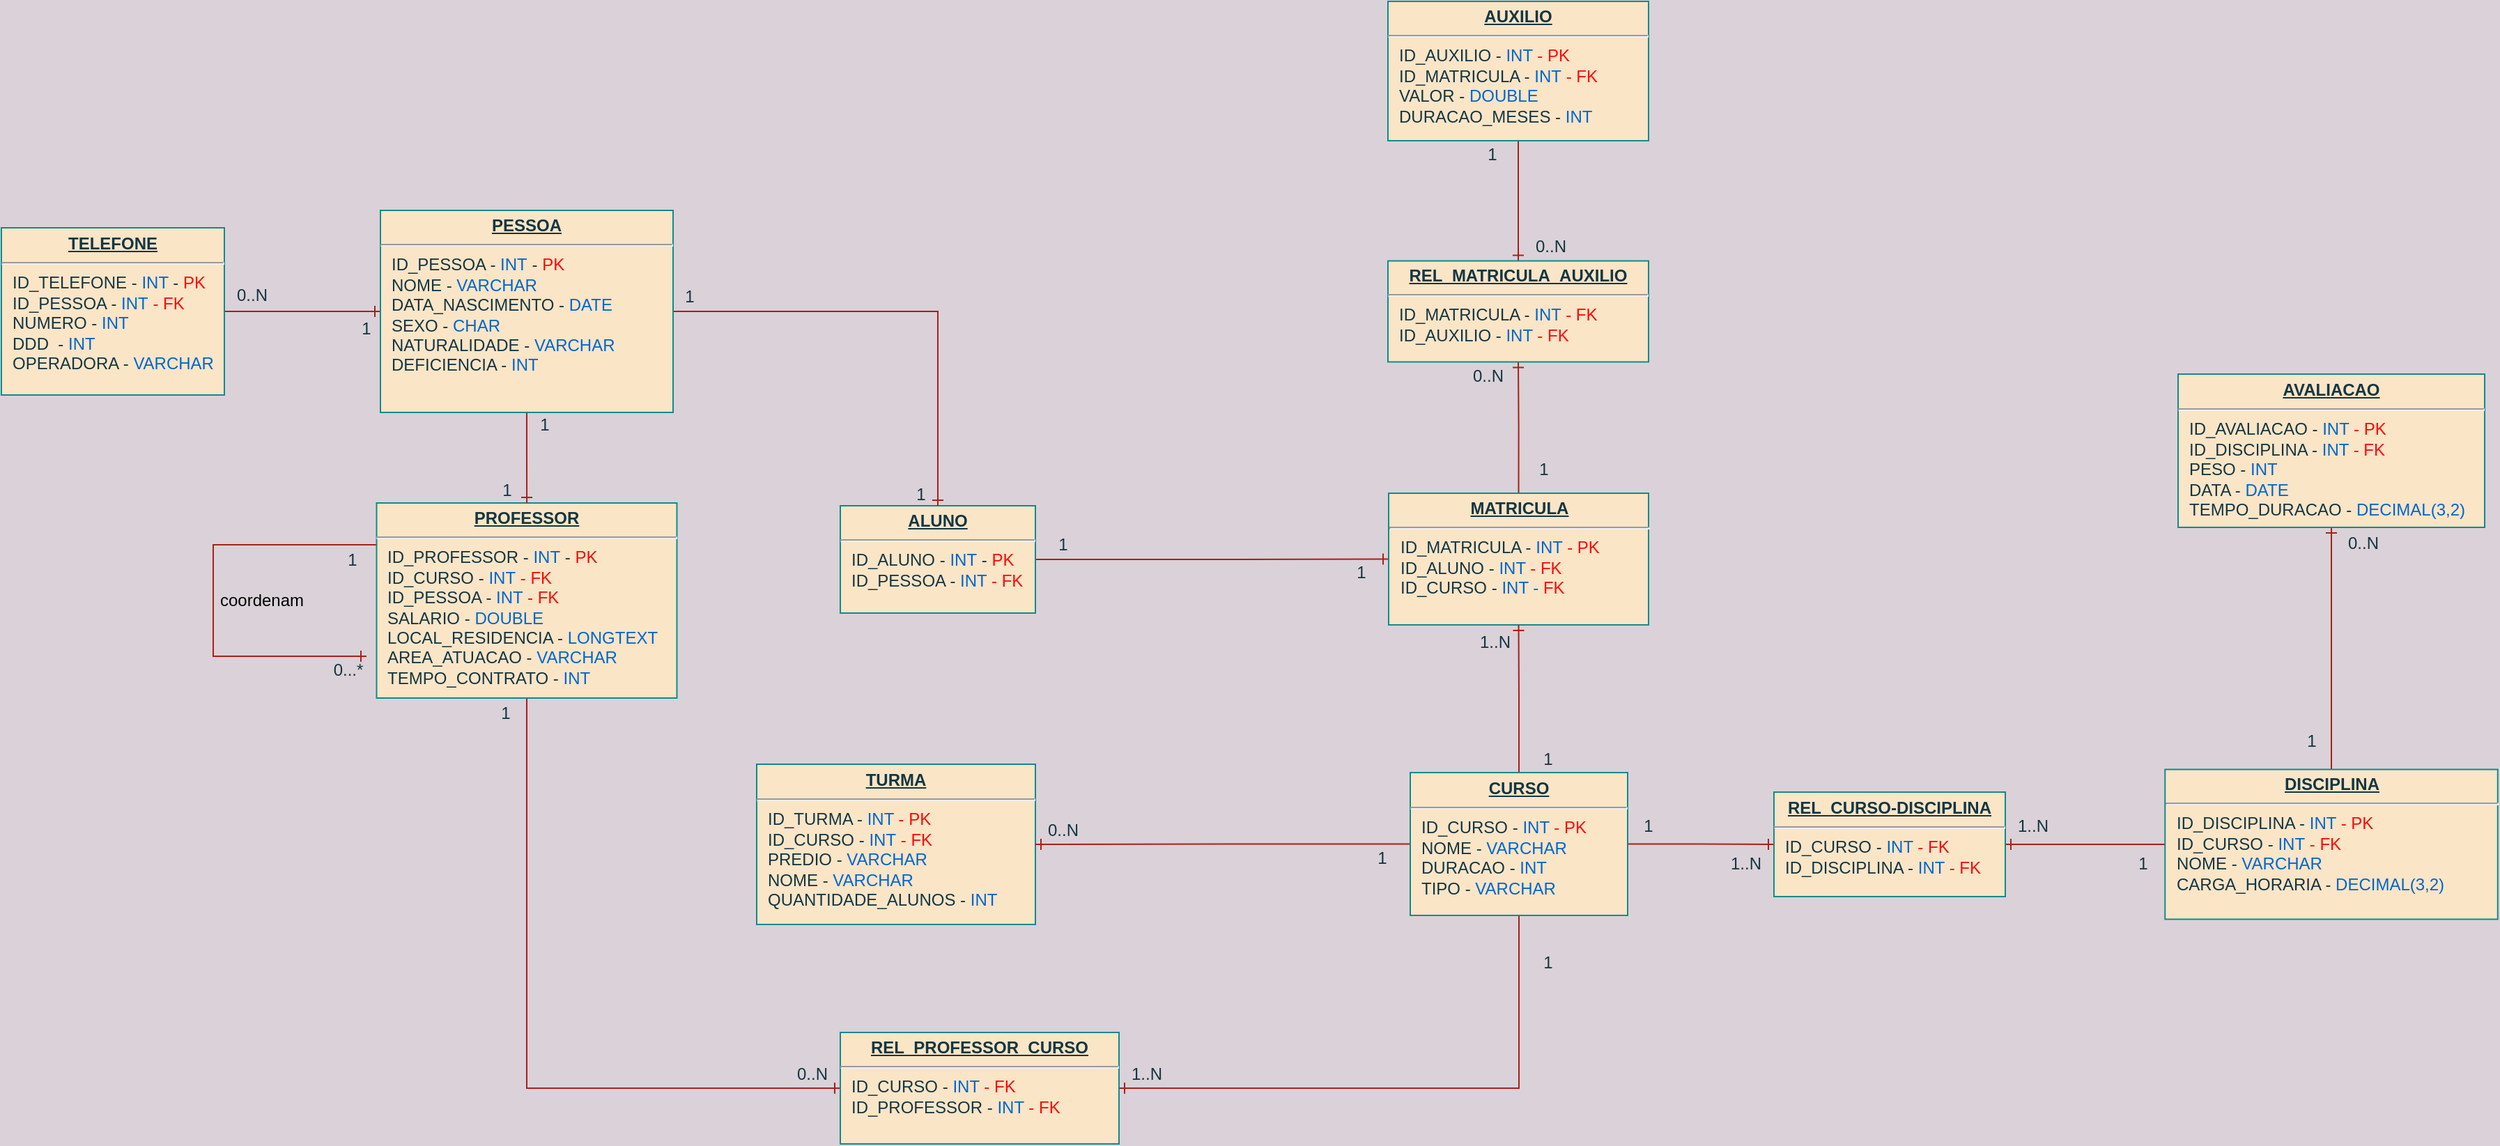 <mxfile version="13.6.2" type="github">
  <diagram name="Page-1" id="a7904f86-f2b4-8e86-fa97-74104820619b">
    <mxGraphModel dx="2652" dy="1719" grid="1" gridSize="10" guides="1" tooltips="1" connect="1" arrows="1" fold="1" page="1" pageScale="1" pageWidth="1100" pageHeight="850" background="#DAD2D8" math="0" shadow="0">
      <root>
        <mxCell id="0" />
        <mxCell id="1" parent="0" />
        <mxCell id="0Q8-2HvOV_y8AgUFKGR--30" style="edgeStyle=orthogonalEdgeStyle;curved=0;rounded=1;sketch=0;orthogonalLoop=1;jettySize=auto;html=1;exitX=0.5;exitY=0;exitDx=0;exitDy=0;entryX=0.5;entryY=1;entryDx=0;entryDy=0;endArrow=ERone;endFill=0;fillColor=#FAE5C7;fontColor=#143642;strokeColor=#A8201A;" parent="1" source="24794b860abc3c2d-1" target="24794b860abc3c2d-16" edge="1">
          <mxGeometry relative="1" as="geometry" />
        </mxCell>
        <mxCell id="S_LcXsX2VpYM0Fpv0HbS-19" style="edgeStyle=orthogonalEdgeStyle;rounded=0;orthogonalLoop=1;jettySize=auto;html=1;exitX=0;exitY=0.5;exitDx=0;exitDy=0;endArrow=ERone;endFill=0;fillColor=#f8cecc;strokeColor=#A8201A;" edge="1" parent="1" source="24794b860abc3c2d-1" target="S_LcXsX2VpYM0Fpv0HbS-16">
          <mxGeometry relative="1" as="geometry" />
        </mxCell>
        <mxCell id="24794b860abc3c2d-1" value="&lt;p style=&quot;margin: 0px ; margin-top: 4px ; text-align: center ; text-decoration: underline&quot;&gt;&lt;b&gt;DISCIPLINA&lt;/b&gt;&lt;/p&gt;&lt;hr&gt;&lt;p style=&quot;margin: 0px ; margin-left: 8px&quot;&gt;ID_DISCIPLINA -&amp;nbsp;&lt;font color=&quot;#0066cc&quot;&gt;INT&lt;/font&gt;&lt;font color=&quot;#ff0808&quot;&gt; - PK&lt;/font&gt;&lt;br&gt;&lt;/p&gt;&lt;p style=&quot;margin: 0px ; margin-left: 8px&quot;&gt;ID_CURSO -&amp;nbsp;&lt;font color=&quot;#0066cc&quot;&gt;INT&amp;nbsp;&lt;/font&gt;&lt;font color=&quot;#ff0808&quot;&gt;- FK&lt;/font&gt;&lt;font color=&quot;#ff0808&quot;&gt;&lt;br&gt;&lt;/font&gt;&lt;/p&gt;&lt;p style=&quot;margin: 0px ; margin-left: 8px&quot;&gt;NOME - &lt;font color=&quot;#0066cc&quot;&gt;VARCHAR&lt;/font&gt;&lt;/p&gt;&lt;p style=&quot;margin: 0px ; margin-left: 8px&quot;&gt;CARGA_HORARIA - &lt;font color=&quot;#0066cc&quot;&gt;DECIMAL(3,2)&lt;/font&gt;&lt;/p&gt;&lt;p style=&quot;margin: 0px ; margin-left: 8px&quot;&gt;&lt;br&gt;&lt;/p&gt;&lt;p style=&quot;margin: 0px ; margin-left: 8px&quot;&gt;&lt;br&gt;&lt;/p&gt;" style="verticalAlign=top;align=left;overflow=fill;fontSize=12;fontFamily=Helvetica;html=1;rounded=0;shadow=0;comic=0;labelBackgroundColor=none;strokeWidth=1;fillColor=#FAE5C7;strokeColor=#0F8B8D;fontColor=#143642;" parent="1" vertex="1">
          <mxGeometry x="1310.63" y="351.25" width="238.75" height="107.5" as="geometry" />
        </mxCell>
        <mxCell id="24794b860abc3c2d-16" value="&lt;p style=&quot;margin: 0px ; margin-top: 4px ; text-align: center ; text-decoration: underline&quot;&gt;&lt;b&gt;AVALIACAO&lt;/b&gt;&lt;/p&gt;&lt;hr&gt;&lt;p style=&quot;margin: 0px ; margin-left: 8px&quot;&gt;ID_AVALIACAO - &lt;font color=&quot;#0066cc&quot;&gt;INT &lt;/font&gt;&lt;font color=&quot;#ff0808&quot;&gt;- PK&lt;/font&gt;&lt;/p&gt;&lt;p style=&quot;margin: 0px ; margin-left: 8px&quot;&gt;ID_DISCIPLINA -&amp;nbsp;&lt;font color=&quot;#0066cc&quot;&gt;INT &lt;/font&gt;&lt;font color=&quot;#ff0808&quot;&gt;- FK&lt;/font&gt;&lt;br&gt;&lt;/p&gt;&lt;p style=&quot;margin: 0px ; margin-left: 8px&quot;&gt;PESO - &lt;font color=&quot;#0066cc&quot;&gt;INT&lt;/font&gt;&lt;/p&gt;&lt;p style=&quot;margin: 0px ; margin-left: 8px&quot;&gt;DATA - &lt;font color=&quot;#0066cc&quot;&gt;DATE&lt;/font&gt;&lt;/p&gt;&lt;p style=&quot;margin: 0px ; margin-left: 8px&quot;&gt;TEMPO_DURACAO - &lt;font color=&quot;#0066cc&quot;&gt;DECIMAL(3,2)&lt;/font&gt;&lt;/p&gt;" style="verticalAlign=top;align=left;overflow=fill;fontSize=12;fontFamily=Helvetica;html=1;rounded=0;shadow=0;comic=0;labelBackgroundColor=none;strokeWidth=1;fillColor=#FAE5C7;strokeColor=#0F8B8D;fontColor=#143642;" parent="1" vertex="1">
          <mxGeometry x="1320.01" y="67.5" width="220" height="110" as="geometry" />
        </mxCell>
        <mxCell id="S_LcXsX2VpYM0Fpv0HbS-12" style="edgeStyle=orthogonalEdgeStyle;rounded=0;orthogonalLoop=1;jettySize=auto;html=1;exitX=0.5;exitY=1;exitDx=0;exitDy=0;entryX=0;entryY=0.5;entryDx=0;entryDy=0;endArrow=ERone;endFill=0;fillColor=#f8cecc;strokeColor=#A8201A;" edge="1" parent="1" source="24794b860abc3c2d-17" target="S_LcXsX2VpYM0Fpv0HbS-7">
          <mxGeometry relative="1" as="geometry" />
        </mxCell>
        <mxCell id="S_LcXsX2VpYM0Fpv0HbS-42" style="edgeStyle=orthogonalEdgeStyle;rounded=0;orthogonalLoop=1;jettySize=auto;html=1;endArrow=ERone;endFill=0;strokeColor=#A8201A;" edge="1" parent="1" source="24794b860abc3c2d-17">
          <mxGeometry relative="1" as="geometry">
            <mxPoint x="20" y="270" as="targetPoint" />
            <Array as="points">
              <mxPoint x="-90" y="190" />
              <mxPoint x="-90" y="270" />
            </Array>
          </mxGeometry>
        </mxCell>
        <mxCell id="24794b860abc3c2d-17" value="&lt;p style=&quot;margin: 0px ; margin-top: 4px ; text-align: center ; text-decoration: underline&quot;&gt;&lt;b&gt;PROFESSOR&lt;/b&gt;&lt;/p&gt;&lt;hr&gt;&lt;p style=&quot;margin: 0px ; margin-left: 8px&quot;&gt;ID_PROFESSOR - &lt;font color=&quot;#0066cc&quot;&gt;INT&lt;/font&gt;&lt;span&gt;&amp;nbsp;&lt;/span&gt;&lt;span&gt;-&lt;/span&gt;&lt;span&gt;&amp;nbsp;&lt;/span&gt;&lt;font color=&quot;#ff0808&quot;&gt;PK&lt;/font&gt;&lt;/p&gt;&lt;p style=&quot;margin: 0px ; margin-left: 8px&quot;&gt;ID_CURSO -&amp;nbsp;&lt;font color=&quot;#0066cc&quot;&gt;INT&amp;nbsp;&lt;/font&gt;&lt;font color=&quot;#ff0808&quot;&gt;- FK&lt;/font&gt;&lt;font color=&quot;#ff0808&quot;&gt;&lt;br&gt;&lt;/font&gt;&lt;/p&gt;&lt;p style=&quot;margin: 0px ; margin-left: 8px&quot;&gt;ID_PESSOA - &lt;font color=&quot;#0066cc&quot;&gt;INT &lt;/font&gt;&lt;font color=&quot;#ff0808&quot;&gt;- FK&lt;/font&gt;&lt;/p&gt;&lt;p style=&quot;margin: 0px 0px 0px 8px&quot;&gt;SALARIO - &lt;font color=&quot;#0066cc&quot;&gt;DOUBLE&lt;/font&gt;&lt;/p&gt;&lt;p style=&quot;margin: 0px 0px 0px 8px&quot;&gt;LOCAL_RESIDENCIA - &lt;font color=&quot;#0066cc&quot;&gt;LONGTEXT&lt;/font&gt;&lt;/p&gt;&lt;p style=&quot;margin: 0px 0px 0px 8px&quot;&gt;AREA_ATUACAO - &lt;font color=&quot;#0066cc&quot;&gt;VARCHAR&lt;/font&gt;&lt;/p&gt;&lt;p style=&quot;margin: 0px 0px 0px 8px&quot;&gt;TEMPO_CONTRATO - &lt;font color=&quot;#0066cc&quot;&gt;INT&lt;/font&gt;&lt;/p&gt;&lt;p style=&quot;margin: 0px 0px 0px 8px&quot;&gt;&lt;br&gt;&lt;/p&gt;" style="verticalAlign=top;align=left;overflow=fill;fontSize=12;fontFamily=Helvetica;html=1;rounded=0;shadow=0;comic=0;labelBackgroundColor=none;strokeWidth=1;fillColor=#FAE5C7;strokeColor=#0F8B8D;fontColor=#143642;" parent="1" vertex="1">
          <mxGeometry x="27.25" y="160" width="215.5" height="140" as="geometry" />
        </mxCell>
        <mxCell id="0Q8-2HvOV_y8AgUFKGR--10" style="edgeStyle=none;rounded=1;sketch=0;orthogonalLoop=1;jettySize=auto;html=1;exitX=1;exitY=0.5;exitDx=0;exitDy=0;entryX=0;entryY=0.5;entryDx=0;entryDy=0;fillColor=#FAE5C7;fontColor=#143642;labelBackgroundColor=#DAD2D8;endArrow=ERone;endFill=0;strokeColor=#A8201A;" parent="1" source="24794b860abc3c2d-18" target="24794b860abc3c2d-23" edge="1">
          <mxGeometry relative="1" as="geometry" />
        </mxCell>
        <mxCell id="24794b860abc3c2d-18" value="&lt;p style=&quot;margin: 0px ; margin-top: 4px ; text-align: center ; text-decoration: underline&quot;&gt;&lt;b&gt;TELEFONE&lt;/b&gt;&lt;/p&gt;&lt;hr&gt;&lt;p style=&quot;margin: 0px ; margin-left: 8px&quot;&gt;ID_TELEFONE - &lt;font color=&quot;#0066cc&quot;&gt;INT&lt;/font&gt; - &lt;font color=&quot;#ff0808&quot;&gt;PK&lt;/font&gt;&lt;/p&gt;&lt;p style=&quot;margin: 0px ; margin-left: 8px&quot;&gt;ID_PESSOA -&amp;nbsp;&lt;font color=&quot;#0066cc&quot;&gt;INT&amp;nbsp;&lt;/font&gt;&lt;font color=&quot;#ff0808&quot;&gt;- FK&lt;/font&gt;&lt;font color=&quot;#ff0808&quot;&gt;&lt;br&gt;&lt;/font&gt;&lt;/p&gt;&lt;p style=&quot;margin: 0px ; margin-left: 8px&quot;&gt;NUMERO - &lt;font color=&quot;#0066cc&quot;&gt;INT&lt;/font&gt;&lt;/p&gt;&lt;p style=&quot;margin: 0px ; margin-left: 8px&quot;&gt;DDD&amp;nbsp; - &lt;font color=&quot;#0066cc&quot;&gt;INT&lt;/font&gt;&lt;/p&gt;&lt;p style=&quot;margin: 0px ; margin-left: 8px&quot;&gt;OPERADORA - &lt;font color=&quot;#0066cc&quot;&gt;VARCHAR&lt;/font&gt;&lt;/p&gt;" style="verticalAlign=top;align=left;overflow=fill;fontSize=12;fontFamily=Helvetica;html=1;rounded=0;shadow=0;comic=0;labelBackgroundColor=none;strokeWidth=1;fillColor=#FAE5C7;strokeColor=#0F8B8D;fontColor=#143642;" parent="1" vertex="1">
          <mxGeometry x="-242" y="-37.5" width="160" height="120" as="geometry" />
        </mxCell>
        <mxCell id="0Q8-2HvOV_y8AgUFKGR--27" style="edgeStyle=orthogonalEdgeStyle;curved=0;rounded=1;sketch=0;orthogonalLoop=1;jettySize=auto;html=1;exitX=1;exitY=0.5;exitDx=0;exitDy=0;entryX=0;entryY=0.5;entryDx=0;entryDy=0;endArrow=ERone;endFill=0;fillColor=#FAE5C7;fontColor=#143642;strokeColor=#A8201A;" parent="1" source="24794b860abc3c2d-19" target="24794b860abc3c2d-26" edge="1">
          <mxGeometry relative="1" as="geometry" />
        </mxCell>
        <mxCell id="24794b860abc3c2d-19" value="&lt;p style=&quot;margin: 0px ; margin-top: 4px ; text-align: center ; text-decoration: underline&quot;&gt;&lt;b&gt;ALUNO&lt;/b&gt;&lt;/p&gt;&lt;hr&gt;&lt;p style=&quot;margin: 0px ; margin-left: 8px&quot;&gt;ID_ALUNO - &lt;font color=&quot;#0066cc&quot;&gt;INT&lt;/font&gt;&lt;span&gt;&amp;nbsp;&lt;/span&gt;&lt;span&gt;-&lt;/span&gt;&lt;span&gt;&amp;nbsp;&lt;/span&gt;&lt;font color=&quot;#ff0808&quot;&gt;PK&lt;/font&gt;&lt;/p&gt;&lt;p style=&quot;margin: 0px ; margin-left: 8px&quot;&gt;ID_PESSOA - &lt;font color=&quot;#0066cc&quot;&gt;INT &lt;/font&gt;&lt;font color=&quot;#ff0808&quot;&gt;- FK&lt;/font&gt;&lt;/p&gt;&lt;p style=&quot;margin: 0px ; margin-left: 8px&quot;&gt;&lt;br&gt;&lt;/p&gt;" style="verticalAlign=top;align=left;overflow=fill;fontSize=12;fontFamily=Helvetica;html=1;rounded=0;shadow=0;comic=0;labelBackgroundColor=none;strokeWidth=1;fillColor=#FAE5C7;strokeColor=#0F8B8D;fontColor=#143642;" parent="1" vertex="1">
          <mxGeometry x="360" y="162" width="140" height="77" as="geometry" />
        </mxCell>
        <mxCell id="7qtSGjJz4Z0lAGDXSFFb-4" style="edgeStyle=orthogonalEdgeStyle;rounded=0;orthogonalLoop=1;jettySize=auto;html=1;exitX=1;exitY=0.5;exitDx=0;exitDy=0;entryX=0.5;entryY=0;entryDx=0;entryDy=0;fontColor=#143642;labelBackgroundColor=#DAD2D8;endArrow=ERone;endFill=0;strokeColor=#A8201A;" parent="1" source="24794b860abc3c2d-23" target="24794b860abc3c2d-19" edge="1">
          <mxGeometry relative="1" as="geometry" />
        </mxCell>
        <mxCell id="0Q8-2HvOV_y8AgUFKGR--7" style="edgeStyle=orthogonalEdgeStyle;rounded=0;orthogonalLoop=1;jettySize=auto;html=1;exitX=0.5;exitY=1;exitDx=0;exitDy=0;fontColor=#143642;labelBackgroundColor=#DAD2D8;endArrow=ERone;endFill=0;strokeColor=#A8201A;" parent="1" source="24794b860abc3c2d-23" target="24794b860abc3c2d-17" edge="1">
          <mxGeometry relative="1" as="geometry" />
        </mxCell>
        <mxCell id="24794b860abc3c2d-23" value="&lt;p style=&quot;margin: 0px ; margin-top: 4px ; text-align: center ; text-decoration: underline&quot;&gt;&lt;b&gt;PESSOA&lt;/b&gt;&lt;/p&gt;&lt;hr&gt;&lt;p style=&quot;margin: 0px ; margin-left: 8px&quot;&gt;ID_PESSOA - &lt;font color=&quot;#0066cc&quot;&gt;INT&lt;/font&gt;&lt;span&gt;&amp;nbsp;&lt;/span&gt;&lt;span&gt;-&lt;/span&gt;&lt;span&gt;&amp;nbsp;&lt;/span&gt;&lt;font color=&quot;#ff0808&quot;&gt;PK&lt;/font&gt;&lt;/p&gt;&lt;p style=&quot;margin: 0px ; margin-left: 8px&quot;&gt;NOME - &lt;font color=&quot;#0066cc&quot;&gt;VARCHAR&lt;/font&gt;&lt;/p&gt;&lt;p style=&quot;margin: 0px ; margin-left: 8px&quot;&gt;DATA_NASCIMENTO - &lt;font color=&quot;#0066cc&quot;&gt;DATE&lt;/font&gt;&lt;/p&gt;&lt;p style=&quot;margin: 0px ; margin-left: 8px&quot;&gt;SEXO - &lt;font color=&quot;#0066cc&quot;&gt;CHAR&lt;/font&gt;&lt;/p&gt;&lt;p style=&quot;margin: 0px ; margin-left: 8px&quot;&gt;NATURALIDADE - &lt;font color=&quot;#0066cc&quot;&gt;VARCHAR&lt;/font&gt;&lt;/p&gt;&lt;p style=&quot;margin: 0px ; margin-left: 8px&quot;&gt;DEFICIENCIA - &lt;font color=&quot;#0066cc&quot;&gt;INT&lt;/font&gt;&lt;/p&gt;&lt;p style=&quot;margin: 0px ; margin-left: 8px&quot;&gt;&lt;br&gt;&lt;/p&gt;" style="verticalAlign=top;align=left;overflow=fill;fontSize=12;fontFamily=Helvetica;html=1;rounded=0;shadow=0;comic=0;labelBackgroundColor=none;strokeWidth=1;fillColor=#FAE5C7;strokeColor=#0F8B8D;fontColor=#143642;" parent="1" vertex="1">
          <mxGeometry x="30" y="-50" width="210" height="145" as="geometry" />
        </mxCell>
        <mxCell id="S_LcXsX2VpYM0Fpv0HbS-28" style="edgeStyle=orthogonalEdgeStyle;rounded=0;orthogonalLoop=1;jettySize=auto;html=1;exitX=0.5;exitY=0;exitDx=0;exitDy=0;endArrow=ERone;endFill=0;fillColor=#f8cecc;strokeColor=#A8201A;" edge="1" parent="1" source="24794b860abc3c2d-26" target="S_LcXsX2VpYM0Fpv0HbS-22">
          <mxGeometry relative="1" as="geometry" />
        </mxCell>
        <mxCell id="24794b860abc3c2d-26" value="&lt;p style=&quot;margin: 0px ; margin-top: 4px ; text-align: center ; text-decoration: underline&quot;&gt;&lt;b&gt;MATRICULA&lt;/b&gt;&lt;/p&gt;&lt;hr&gt;&lt;p style=&quot;margin: 0px ; margin-left: 8px&quot;&gt;ID_MATRICULA - &lt;font color=&quot;#0066cc&quot;&gt;INT&lt;/font&gt;&lt;font color=&quot;#ff0808&quot;&gt; - PK&lt;/font&gt;&lt;/p&gt;&lt;p style=&quot;margin: 0px ; margin-left: 8px&quot;&gt;&lt;span&gt;ID_ALUNO - &lt;/span&gt;&lt;font color=&quot;#0066cc&quot;&gt;INT &lt;/font&gt;&lt;font color=&quot;#ff0808&quot;&gt;- FK&lt;/font&gt;&lt;/p&gt;&lt;p style=&quot;margin: 0px ; margin-left: 8px&quot;&gt;ID_CURSO - &lt;font color=&quot;#0066cc&quot;&gt;INT -&lt;/font&gt;&lt;font color=&quot;#ff0808&quot;&gt; FK&lt;/font&gt;&lt;/p&gt;" style="verticalAlign=top;align=left;overflow=fill;fontSize=12;fontFamily=Helvetica;html=1;rounded=0;shadow=0;comic=0;labelBackgroundColor=none;strokeWidth=1;fillColor=#FAE5C7;strokeColor=#0F8B8D;fontColor=#143642;" parent="1" vertex="1">
          <mxGeometry x="753.5" y="153" width="186.5" height="94.5" as="geometry" />
        </mxCell>
        <mxCell id="24794b860abc3c2d-29" value="&lt;p style=&quot;margin: 0px ; margin-top: 4px ; text-align: center ; text-decoration: underline&quot;&gt;&lt;b&gt;TURMA&lt;/b&gt;&lt;/p&gt;&lt;hr&gt;&lt;p style=&quot;margin: 0px ; margin-left: 8px&quot;&gt;ID_TURMA -&amp;nbsp;&lt;font color=&quot;#0066cc&quot;&gt;INT&lt;/font&gt;&lt;font color=&quot;#ff0808&quot;&gt; - PK&lt;/font&gt;&lt;/p&gt;&lt;p style=&quot;margin: 0px 0px 0px 8px&quot;&gt;ID_CURSO -&amp;nbsp;&lt;font color=&quot;#0066cc&quot;&gt;INT&lt;/font&gt;&amp;nbsp;&lt;font color=&quot;#ff0808&quot;&gt;- FK&lt;/font&gt;&lt;/p&gt;&lt;p style=&quot;margin: 0px ; margin-left: 8px&quot;&gt;PREDIO - &lt;font color=&quot;#0066cc&quot;&gt;VARCHAR&lt;/font&gt;&lt;/p&gt;&lt;p style=&quot;margin: 0px ; margin-left: 8px&quot;&gt;NOME - &lt;font color=&quot;#0066cc&quot;&gt;VARCHAR&lt;/font&gt;&lt;/p&gt;&lt;p style=&quot;margin: 0px ; margin-left: 8px&quot;&gt;QUANTIDADE_ALUNOS - &lt;font color=&quot;#0066cc&quot;&gt;INT&lt;/font&gt;&lt;/p&gt;&lt;p style=&quot;margin: 0px ; margin-left: 8px&quot;&gt;&lt;br&gt;&lt;/p&gt;" style="verticalAlign=top;align=left;overflow=fill;fontSize=12;fontFamily=Helvetica;html=1;rounded=0;shadow=0;comic=0;labelBackgroundColor=none;strokeWidth=1;fillColor=#FAE5C7;strokeColor=#0F8B8D;fontColor=#143642;" parent="1" vertex="1">
          <mxGeometry x="300" y="347.5" width="200" height="115" as="geometry" />
        </mxCell>
        <mxCell id="S_LcXsX2VpYM0Fpv0HbS-13" style="edgeStyle=orthogonalEdgeStyle;rounded=0;orthogonalLoop=1;jettySize=auto;html=1;exitX=0.5;exitY=1;exitDx=0;exitDy=0;entryX=1;entryY=0.5;entryDx=0;entryDy=0;endArrow=ERone;endFill=0;fillColor=#f8cecc;strokeColor=#A8201A;" edge="1" parent="1" source="7qtSGjJz4Z0lAGDXSFFb-3" target="S_LcXsX2VpYM0Fpv0HbS-7">
          <mxGeometry relative="1" as="geometry" />
        </mxCell>
        <mxCell id="S_LcXsX2VpYM0Fpv0HbS-17" style="edgeStyle=orthogonalEdgeStyle;rounded=0;orthogonalLoop=1;jettySize=auto;html=1;exitX=1;exitY=0.5;exitDx=0;exitDy=0;entryX=0;entryY=0.5;entryDx=0;entryDy=0;endArrow=ERone;endFill=0;fillColor=#f8cecc;strokeColor=#A8201A;" edge="1" parent="1" source="7qtSGjJz4Z0lAGDXSFFb-3" target="S_LcXsX2VpYM0Fpv0HbS-16">
          <mxGeometry relative="1" as="geometry" />
        </mxCell>
        <mxCell id="S_LcXsX2VpYM0Fpv0HbS-38" style="edgeStyle=orthogonalEdgeStyle;rounded=0;orthogonalLoop=1;jettySize=auto;html=1;exitX=0;exitY=0.5;exitDx=0;exitDy=0;entryX=1;entryY=0.5;entryDx=0;entryDy=0;endArrow=ERone;endFill=0;fillColor=#f8cecc;strokeColor=#A8201A;" edge="1" parent="1" source="7qtSGjJz4Z0lAGDXSFFb-3" target="24794b860abc3c2d-29">
          <mxGeometry relative="1" as="geometry" />
        </mxCell>
        <mxCell id="S_LcXsX2VpYM0Fpv0HbS-41" style="edgeStyle=orthogonalEdgeStyle;rounded=0;orthogonalLoop=1;jettySize=auto;html=1;exitX=0.5;exitY=0;exitDx=0;exitDy=0;endArrow=ERone;endFill=0;fillColor=#f8cecc;strokeColor=#A8201A;" edge="1" parent="1" source="7qtSGjJz4Z0lAGDXSFFb-3" target="24794b860abc3c2d-26">
          <mxGeometry relative="1" as="geometry" />
        </mxCell>
        <mxCell id="7qtSGjJz4Z0lAGDXSFFb-3" value="&lt;p style=&quot;margin: 0px ; margin-top: 4px ; text-align: center ; text-decoration: underline&quot;&gt;&lt;b&gt;CURSO&lt;/b&gt;&lt;/p&gt;&lt;hr&gt;&lt;p style=&quot;margin: 0px ; margin-left: 8px&quot;&gt;ID_CURSO - &lt;font color=&quot;#0066cc&quot;&gt;INT&lt;/font&gt;&lt;font color=&quot;#ff0808&quot;&gt; - PK&lt;/font&gt;&lt;/p&gt;&lt;p style=&quot;margin: 0px ; margin-left: 8px&quot;&gt;NOME - &lt;font color=&quot;#0066cc&quot;&gt;VARCHAR&lt;/font&gt;&lt;/p&gt;&lt;p style=&quot;margin: 0px ; margin-left: 8px&quot;&gt;DURACAO - &lt;font color=&quot;#0066cc&quot;&gt;INT&lt;/font&gt;&lt;/p&gt;&lt;p style=&quot;margin: 0px ; margin-left: 8px&quot;&gt;TIPO - &lt;font color=&quot;#0066cc&quot;&gt;VARCHAR&lt;/font&gt;&lt;/p&gt;" style="verticalAlign=top;align=left;overflow=fill;fontSize=12;fontFamily=Helvetica;html=1;rounded=0;shadow=0;comic=0;labelBackgroundColor=none;strokeWidth=1;fillColor=#FAE5C7;strokeColor=#0F8B8D;fontColor=#143642;" parent="1" vertex="1">
          <mxGeometry x="769" y="353.5" width="156" height="102.5" as="geometry" />
        </mxCell>
        <mxCell id="S_LcXsX2VpYM0Fpv0HbS-27" style="edgeStyle=orthogonalEdgeStyle;rounded=0;orthogonalLoop=1;jettySize=auto;html=1;entryX=0.5;entryY=0;entryDx=0;entryDy=0;endArrow=ERone;endFill=0;fillColor=#f8cecc;strokeColor=#A8201A;" edge="1" parent="1" source="7qtSGjJz4Z0lAGDXSFFb-11" target="S_LcXsX2VpYM0Fpv0HbS-22">
          <mxGeometry relative="1" as="geometry" />
        </mxCell>
        <mxCell id="7qtSGjJz4Z0lAGDXSFFb-11" value="&lt;p style=&quot;margin: 0px ; margin-top: 4px ; text-align: center ; text-decoration: underline&quot;&gt;&lt;b&gt;AUXILIO&lt;/b&gt;&lt;/p&gt;&lt;hr&gt;&lt;p style=&quot;margin: 0px ; margin-left: 8px&quot;&gt;ID_AUXILIO - &lt;font color=&quot;#0066cc&quot;&gt;INT&lt;/font&gt;&lt;font color=&quot;#ff0808&quot;&gt; - PK&lt;/font&gt;&lt;/p&gt;&lt;p style=&quot;margin: 0px ; margin-left: 8px&quot;&gt;ID_MATRICULA -&amp;nbsp;&lt;font color=&quot;#0066cc&quot;&gt;INT&lt;/font&gt;&amp;nbsp;&lt;font color=&quot;#ff0808&quot;&gt;- FK&lt;/font&gt;&lt;font color=&quot;#ff0808&quot;&gt;&lt;br&gt;&lt;/font&gt;VALOR - &lt;font color=&quot;#0066cc&quot;&gt;DOUBLE&lt;/font&gt;&lt;/p&gt;&lt;p style=&quot;margin: 0px ; margin-left: 8px&quot;&gt;DURACAO_MESES - &lt;font color=&quot;#0066cc&quot;&gt;INT&lt;/font&gt;&lt;/p&gt;&lt;p style=&quot;margin: 0px ; margin-left: 8px&quot;&gt;&lt;br&gt;&lt;/p&gt;" style="verticalAlign=top;align=left;overflow=fill;fontSize=12;fontFamily=Helvetica;html=1;rounded=0;shadow=0;comic=0;labelBackgroundColor=none;strokeWidth=1;fillColor=#FAE5C7;strokeColor=#0F8B8D;fontColor=#143642;" parent="1" vertex="1">
          <mxGeometry x="753" y="-200" width="187" height="100" as="geometry" />
        </mxCell>
        <mxCell id="0Q8-2HvOV_y8AgUFKGR--8" value="0..N" style="text;html=1;strokeColor=none;fillColor=none;align=center;verticalAlign=middle;whiteSpace=wrap;rounded=0;fontColor=#143642;" parent="1" vertex="1">
          <mxGeometry x="-82" y="1" width="40" height="20" as="geometry" />
        </mxCell>
        <mxCell id="0Q8-2HvOV_y8AgUFKGR--9" value="1" style="text;html=1;strokeColor=none;fillColor=none;align=center;verticalAlign=middle;whiteSpace=wrap;rounded=0;fontColor=#143642;" parent="1" vertex="1">
          <mxGeometry y="25" width="40" height="20" as="geometry" />
        </mxCell>
        <mxCell id="0Q8-2HvOV_y8AgUFKGR--12" value="1" style="text;html=1;strokeColor=none;fillColor=none;align=center;verticalAlign=middle;whiteSpace=wrap;rounded=0;fontColor=#143642;" parent="1" vertex="1">
          <mxGeometry x="101" y="141" width="40" height="20" as="geometry" />
        </mxCell>
        <mxCell id="0Q8-2HvOV_y8AgUFKGR--13" value="1&lt;span style=&quot;color: rgba(0 , 0 , 0 , 0) ; font-family: monospace ; font-size: 0px&quot;&gt;%3CmxGraphModel%3E%3Croot%3E%3CmxCell%20id%3D%220%22%2F%3E%3CmxCell%20id%3D%221%22%20parent%3D%220%22%2F%3E%3CmxCell%20id%3D%222%22%20value%3D%22N%22%20style%3D%22text%3Bhtml%3D1%3BstrokeColor%3Dnone%3BfillColor%3Dnone%3Balign%3Dcenter%3BverticalAlign%3Dmiddle%3BwhiteSpace%3Dwrap%3Brounded%3D0%3BfontColor%3D%23143642%3B%22%20vertex%3D%221%22%20parent%3D%221%22%3E%3CmxGeometry%20x%3D%22-70%22%20width%3D%2240%22%20height%3D%2220%22%20as%3D%22geometry%22%2F%3E%3C%2FmxCell%3E%3C%2Froot%3E%3C%2FmxGraphModel%3E&lt;/span&gt;" style="text;html=1;strokeColor=none;fillColor=none;align=center;verticalAlign=middle;whiteSpace=wrap;rounded=0;fontColor=#143642;" parent="1" vertex="1">
          <mxGeometry x="128" y="94" width="40" height="20" as="geometry" />
        </mxCell>
        <mxCell id="0Q8-2HvOV_y8AgUFKGR--18" value="1&lt;span style=&quot;color: rgba(0 , 0 , 0 , 0) ; font-family: monospace ; font-size: 0px&quot;&gt;%3CmxGraphModel%3E%3Croot%3E%3CmxCell%20id%3D%220%22%2F%3E%3CmxCell%20id%3D%221%22%20parent%3D%220%22%2F%3E%3CmxCell%20id%3D%222%22%20value%3D%22N%22%20style%3D%22text%3Bhtml%3D1%3BstrokeColor%3Dnone%3BfillColor%3Dnone%3Balign%3Dcenter%3BverticalAlign%3Dmiddle%3BwhiteSpace%3Dwrap%3Brounded%3D0%3BfontColor%3D%23143642%3B%22%20vertex%3D%221%22%20parent%3D%221%22%3E%3CmxGeometry%20x%3D%22-70%22%20width%3D%2240%22%20height%3D%2220%22%20as%3D%22geometry%22%2F%3E%3C%2FmxCell%3E%3C%2Froot%3E%3C%2FmxGraphModel%3E&lt;/span&gt;" style="text;html=1;strokeColor=none;fillColor=none;align=center;verticalAlign=middle;whiteSpace=wrap;rounded=0;fontColor=#143642;" parent="1" vertex="1">
          <mxGeometry x="232" y="2" width="40" height="20" as="geometry" />
        </mxCell>
        <mxCell id="0Q8-2HvOV_y8AgUFKGR--25" value="1" style="text;html=1;strokeColor=none;fillColor=none;align=center;verticalAlign=middle;whiteSpace=wrap;rounded=0;fontColor=#143642;" parent="1" vertex="1">
          <mxGeometry x="713.5" y="200" width="40" height="20" as="geometry" />
        </mxCell>
        <mxCell id="0Q8-2HvOV_y8AgUFKGR--26" value="1" style="text;html=1;strokeColor=none;fillColor=none;align=center;verticalAlign=middle;whiteSpace=wrap;rounded=0;fontColor=#143642;" parent="1" vertex="1">
          <mxGeometry x="500" y="180" width="40" height="20" as="geometry" />
        </mxCell>
        <mxCell id="0Q8-2HvOV_y8AgUFKGR--28" value="0..N" style="text;html=1;strokeColor=none;fillColor=none;align=center;verticalAlign=middle;whiteSpace=wrap;rounded=0;fontColor=#143642;" parent="1" vertex="1">
          <mxGeometry x="500" y="385" width="40" height="20" as="geometry" />
        </mxCell>
        <mxCell id="0Q8-2HvOV_y8AgUFKGR--29" value="1" style="text;html=1;strokeColor=none;fillColor=none;align=center;verticalAlign=middle;whiteSpace=wrap;rounded=0;fontColor=#143642;" parent="1" vertex="1">
          <mxGeometry x="729" y="405" width="40" height="20" as="geometry" />
        </mxCell>
        <mxCell id="0Q8-2HvOV_y8AgUFKGR--31" value="1" style="text;html=1;strokeColor=none;fillColor=none;align=center;verticalAlign=middle;whiteSpace=wrap;rounded=0;fontColor=#143642;" parent="1" vertex="1">
          <mxGeometry x="1275" y="409" width="40" height="20" as="geometry" />
        </mxCell>
        <mxCell id="0Q8-2HvOV_y8AgUFKGR--32" value="1" style="text;html=1;strokeColor=none;fillColor=none;align=center;verticalAlign=middle;whiteSpace=wrap;rounded=0;fontColor=#143642;" parent="1" vertex="1">
          <mxGeometry x="920" y="382" width="40" height="20" as="geometry" />
        </mxCell>
        <mxCell id="0Q8-2HvOV_y8AgUFKGR--33" value="0..N" style="text;html=1;strokeColor=none;fillColor=none;align=center;verticalAlign=middle;whiteSpace=wrap;rounded=0;fontColor=#143642;" parent="1" vertex="1">
          <mxGeometry x="1433.38" y="178.5" width="40" height="20" as="geometry" />
        </mxCell>
        <mxCell id="0Q8-2HvOV_y8AgUFKGR--34" value="1" style="text;html=1;strokeColor=none;fillColor=none;align=center;verticalAlign=middle;whiteSpace=wrap;rounded=0;fontColor=#143642;" parent="1" vertex="1">
          <mxGeometry x="1396.38" y="321" width="40" height="20" as="geometry" />
        </mxCell>
        <mxCell id="0Q8-2HvOV_y8AgUFKGR--35" value="1" style="text;html=1;strokeColor=none;fillColor=none;align=center;verticalAlign=middle;whiteSpace=wrap;rounded=0;fontColor=#143642;" parent="1" vertex="1">
          <mxGeometry x="808" y="-100" width="40" height="20" as="geometry" />
        </mxCell>
        <mxCell id="0Q8-2HvOV_y8AgUFKGR--36" value="1" style="text;html=1;strokeColor=none;fillColor=none;align=center;verticalAlign=middle;whiteSpace=wrap;rounded=0;fontColor=#143642;rotation=0;" parent="1" vertex="1">
          <mxGeometry x="845" y="125.5" width="40" height="20" as="geometry" />
        </mxCell>
        <mxCell id="0Q8-2HvOV_y8AgUFKGR--37" value="1" style="text;html=1;strokeColor=none;fillColor=none;align=center;verticalAlign=middle;whiteSpace=wrap;rounded=0;fontColor=#143642;" parent="1" vertex="1">
          <mxGeometry x="848" y="480" width="40" height="20" as="geometry" />
        </mxCell>
        <mxCell id="0Q8-2HvOV_y8AgUFKGR--38" value="0..N" style="text;html=1;strokeColor=none;fillColor=none;align=center;verticalAlign=middle;whiteSpace=wrap;rounded=0;fontColor=#143642;" parent="1" vertex="1">
          <mxGeometry x="320" y="560" width="40" height="20" as="geometry" />
        </mxCell>
        <mxCell id="0Q8-2HvOV_y8AgUFKGR--39" value="1..N" style="text;html=1;strokeColor=none;fillColor=none;align=center;verticalAlign=middle;whiteSpace=wrap;rounded=0;fontColor=#143642;" parent="1" vertex="1">
          <mxGeometry x="810" y="250" width="40" height="20" as="geometry" />
        </mxCell>
        <mxCell id="0Q8-2HvOV_y8AgUFKGR--40" value="1" style="text;html=1;strokeColor=none;fillColor=none;align=center;verticalAlign=middle;whiteSpace=wrap;rounded=0;fontColor=#143642;" parent="1" vertex="1">
          <mxGeometry x="848" y="333.5" width="40" height="20" as="geometry" />
        </mxCell>
        <mxCell id="S_LcXsX2VpYM0Fpv0HbS-7" value="&lt;p style=&quot;margin: 0px ; margin-top: 4px ; text-align: center ; text-decoration: underline&quot;&gt;&lt;b&gt;REL_PROFESSOR_CURSO&lt;/b&gt;&lt;/p&gt;&lt;hr&gt;&lt;p style=&quot;margin: 0px ; margin-left: 8px&quot;&gt;ID_CURSO - &lt;font color=&quot;#0066cc&quot;&gt;INT&lt;/font&gt; &lt;font color=&quot;#ff0808&quot;&gt;- FK&lt;/font&gt;&lt;/p&gt;&lt;p style=&quot;margin: 0px ; margin-left: 8px&quot;&gt;ID_PROFESSOR - &lt;font color=&quot;#0066cc&quot;&gt;INT&lt;/font&gt; &lt;font color=&quot;#ff0808&quot;&gt;- FK&lt;/font&gt;&lt;/p&gt;" style="verticalAlign=top;align=left;overflow=fill;fontSize=12;fontFamily=Helvetica;html=1;rounded=0;shadow=0;comic=0;labelBackgroundColor=none;strokeWidth=1;fillColor=#FAE5C7;strokeColor=#0F8B8D;fontColor=#143642;" vertex="1" parent="1">
          <mxGeometry x="360" y="540" width="200" height="80" as="geometry" />
        </mxCell>
        <mxCell id="S_LcXsX2VpYM0Fpv0HbS-14" value="1..N" style="text;html=1;strokeColor=none;fillColor=none;align=center;verticalAlign=middle;whiteSpace=wrap;rounded=0;fontColor=#143642;" vertex="1" parent="1">
          <mxGeometry x="560" y="560" width="40" height="20" as="geometry" />
        </mxCell>
        <mxCell id="S_LcXsX2VpYM0Fpv0HbS-15" value="1" style="text;html=1;strokeColor=none;fillColor=none;align=center;verticalAlign=middle;whiteSpace=wrap;rounded=0;fontColor=#143642;" vertex="1" parent="1">
          <mxGeometry x="100" y="301" width="40" height="20" as="geometry" />
        </mxCell>
        <mxCell id="S_LcXsX2VpYM0Fpv0HbS-16" value="&lt;p style=&quot;margin: 0px ; margin-top: 4px ; text-align: center ; text-decoration: underline&quot;&gt;&lt;b&gt;REL_CURSO-DISCIPLINA&lt;/b&gt;&lt;/p&gt;&lt;hr&gt;&lt;p style=&quot;margin: 0px ; margin-left: 8px&quot;&gt;ID_CURSO - &lt;font color=&quot;#0066cc&quot;&gt;INT&lt;/font&gt; &lt;font color=&quot;#ff0808&quot;&gt;- FK&lt;/font&gt;&lt;/p&gt;&lt;p style=&quot;margin: 0px ; margin-left: 8px&quot;&gt;ID_DISCIPLINA - &lt;font color=&quot;#0066cc&quot;&gt;INT&lt;/font&gt; &lt;font color=&quot;#ff0808&quot;&gt;- FK&lt;/font&gt;&lt;/p&gt;" style="verticalAlign=top;align=left;overflow=fill;fontSize=12;fontFamily=Helvetica;html=1;rounded=0;shadow=0;comic=0;labelBackgroundColor=none;strokeWidth=1;fillColor=#FAE5C7;strokeColor=#0F8B8D;fontColor=#143642;" vertex="1" parent="1">
          <mxGeometry x="1030" y="367.5" width="166" height="75" as="geometry" />
        </mxCell>
        <mxCell id="S_LcXsX2VpYM0Fpv0HbS-20" value="1..N&lt;span style=&quot;color: rgba(0 , 0 , 0 , 0) ; font-family: monospace ; font-size: 0px&quot;&gt;%3CmxGraphModel%3E%3Croot%3E%3CmxCell%20id%3D%220%22%2F%3E%3CmxCell%20id%3D%221%22%20parent%3D%220%22%2F%3E%3CmxCell%20id%3D%222%22%20value%3D%221%22%20style%3D%22text%3Bhtml%3D1%3BstrokeColor%3Dnone%3BfillColor%3Dnone%3Balign%3Dcenter%3BverticalAlign%3Dmiddle%3BwhiteSpace%3Dwrap%3Brounded%3D0%3BfontColor%3D%23143642%3B%22%20vertex%3D%221%22%20parent%3D%221%22%3E%3CmxGeometry%20x%3D%22500%22%20y%3D%22180%22%20width%3D%2240%22%20height%3D%2220%22%20as%3D%22geometry%22%2F%3E%3C%2FmxCell%3E%3C%2Froot%3E%3C%2FmxGraphModel%3E&lt;/span&gt;" style="text;html=1;strokeColor=none;fillColor=none;align=center;verticalAlign=middle;whiteSpace=wrap;rounded=0;fontColor=#143642;" vertex="1" parent="1">
          <mxGeometry x="1196" y="382" width="40" height="20" as="geometry" />
        </mxCell>
        <mxCell id="S_LcXsX2VpYM0Fpv0HbS-21" value="1..N&lt;span style=&quot;color: rgba(0 , 0 , 0 , 0) ; font-family: monospace ; font-size: 0px&quot;&gt;%3CmxGraphModel%3E%3Croot%3E%3CmxCell%20id%3D%220%22%2F%3E%3CmxCell%20id%3D%221%22%20parent%3D%220%22%2F%3E%3CmxCell%20id%3D%222%22%20value%3D%221%22%20style%3D%22text%3Bhtml%3D1%3BstrokeColor%3Dnone%3BfillColor%3Dnone%3Balign%3Dcenter%3BverticalAlign%3Dmiddle%3BwhiteSpace%3Dwrap%3Brounded%3D0%3BfontColor%3D%23143642%3B%22%20vertex%3D%221%22%20parent%3D%221%22%3E%3CmxGeometry%20x%3D%22500%22%20y%3D%22180%22%20width%3D%2240%22%20height%3D%2220%22%20as%3D%22geometry%22%2F%3E%3C%2FmxCell%3E%3C%2Froot%3E%3C%2FmxGraphModel%3E&lt;/span&gt;" style="text;html=1;strokeColor=none;fillColor=none;align=center;verticalAlign=middle;whiteSpace=wrap;rounded=0;fontColor=#143642;" vertex="1" parent="1">
          <mxGeometry x="990" y="409" width="40" height="20" as="geometry" />
        </mxCell>
        <mxCell id="S_LcXsX2VpYM0Fpv0HbS-22" value="&lt;p style=&quot;margin: 0px ; margin-top: 4px ; text-align: center ; text-decoration: underline&quot;&gt;&lt;b&gt;REL_MATRICULA_AUXILIO&lt;/b&gt;&lt;/p&gt;&lt;hr&gt;&lt;p style=&quot;margin: 0px ; margin-left: 8px&quot;&gt;ID_MATRICULA - &lt;font color=&quot;#0066cc&quot;&gt;INT&lt;/font&gt; &lt;font color=&quot;#ff0808&quot;&gt;- FK&lt;/font&gt;&lt;/p&gt;&lt;p style=&quot;margin: 0px ; margin-left: 8px&quot;&gt;ID_AUXILIO - &lt;font color=&quot;#0066cc&quot;&gt;INT&lt;/font&gt; &lt;font color=&quot;#ff0808&quot;&gt;- FK&lt;/font&gt;&lt;/p&gt;&lt;p style=&quot;margin: 0px ; margin-left: 8px&quot;&gt;&lt;br&gt;&lt;/p&gt;&lt;p style=&quot;margin: 0px ; margin-left: 8px&quot;&gt;&lt;br&gt;&lt;/p&gt;" style="verticalAlign=top;align=left;overflow=fill;fontSize=12;fontFamily=Helvetica;html=1;rounded=0;shadow=0;comic=0;labelBackgroundColor=none;strokeWidth=1;fillColor=#FAE5C7;strokeColor=#0F8B8D;fontColor=#143642;" vertex="1" parent="1">
          <mxGeometry x="753" y="-13.75" width="187" height="72.5" as="geometry" />
        </mxCell>
        <mxCell id="S_LcXsX2VpYM0Fpv0HbS-31" value="0..N" style="text;html=1;strokeColor=none;fillColor=none;align=center;verticalAlign=middle;whiteSpace=wrap;rounded=0;fontColor=#143642;" vertex="1" parent="1">
          <mxGeometry x="850" y="-33.75" width="40" height="20" as="geometry" />
        </mxCell>
        <mxCell id="S_LcXsX2VpYM0Fpv0HbS-32" value="0..N" style="text;html=1;strokeColor=none;fillColor=none;align=center;verticalAlign=middle;whiteSpace=wrap;rounded=0;fontColor=#143642;" vertex="1" parent="1">
          <mxGeometry x="805" y="58.75" width="40" height="20" as="geometry" />
        </mxCell>
        <mxCell id="S_LcXsX2VpYM0Fpv0HbS-33" value="1&lt;span style=&quot;color: rgba(0 , 0 , 0 , 0) ; font-family: monospace ; font-size: 0px&quot;&gt;%3CmxGraphModel%3E%3Croot%3E%3CmxCell%20id%3D%220%22%2F%3E%3CmxCell%20id%3D%221%22%20parent%3D%220%22%2F%3E%3CmxCell%20id%3D%222%22%20value%3D%22N%22%20style%3D%22text%3Bhtml%3D1%3BstrokeColor%3Dnone%3BfillColor%3Dnone%3Balign%3Dcenter%3BverticalAlign%3Dmiddle%3BwhiteSpace%3Dwrap%3Brounded%3D0%3BfontColor%3D%23143642%3B%22%20vertex%3D%221%22%20parent%3D%221%22%3E%3CmxGeometry%20x%3D%22-70%22%20width%3D%2240%22%20height%3D%2220%22%20as%3D%22geometry%22%2F%3E%3C%2FmxCell%3E%3C%2Froot%3E%3C%2FmxGraphModel%3E&lt;/span&gt;" style="text;html=1;strokeColor=none;fillColor=none;align=center;verticalAlign=middle;whiteSpace=wrap;rounded=0;fontColor=#143642;" vertex="1" parent="1">
          <mxGeometry x="398" y="144" width="40" height="20" as="geometry" />
        </mxCell>
        <mxCell id="S_LcXsX2VpYM0Fpv0HbS-43" value="1" style="text;html=1;strokeColor=none;fillColor=none;align=center;verticalAlign=middle;whiteSpace=wrap;rounded=0;fontColor=#143642;" vertex="1" parent="1">
          <mxGeometry x="-10" y="190.5" width="40" height="20" as="geometry" />
        </mxCell>
        <mxCell id="S_LcXsX2VpYM0Fpv0HbS-44" value="0...*" style="text;html=1;strokeColor=none;fillColor=none;align=center;verticalAlign=middle;whiteSpace=wrap;rounded=0;fontColor=#143642;" vertex="1" parent="1">
          <mxGeometry x="-12.75" y="270" width="40" height="20" as="geometry" />
        </mxCell>
        <mxCell id="S_LcXsX2VpYM0Fpv0HbS-45" value="coordenam" style="text;html=1;strokeColor=none;fillColor=none;align=center;verticalAlign=middle;whiteSpace=wrap;rounded=0;" vertex="1" parent="1">
          <mxGeometry x="-75" y="220" width="40" height="20" as="geometry" />
        </mxCell>
      </root>
    </mxGraphModel>
  </diagram>
</mxfile>
